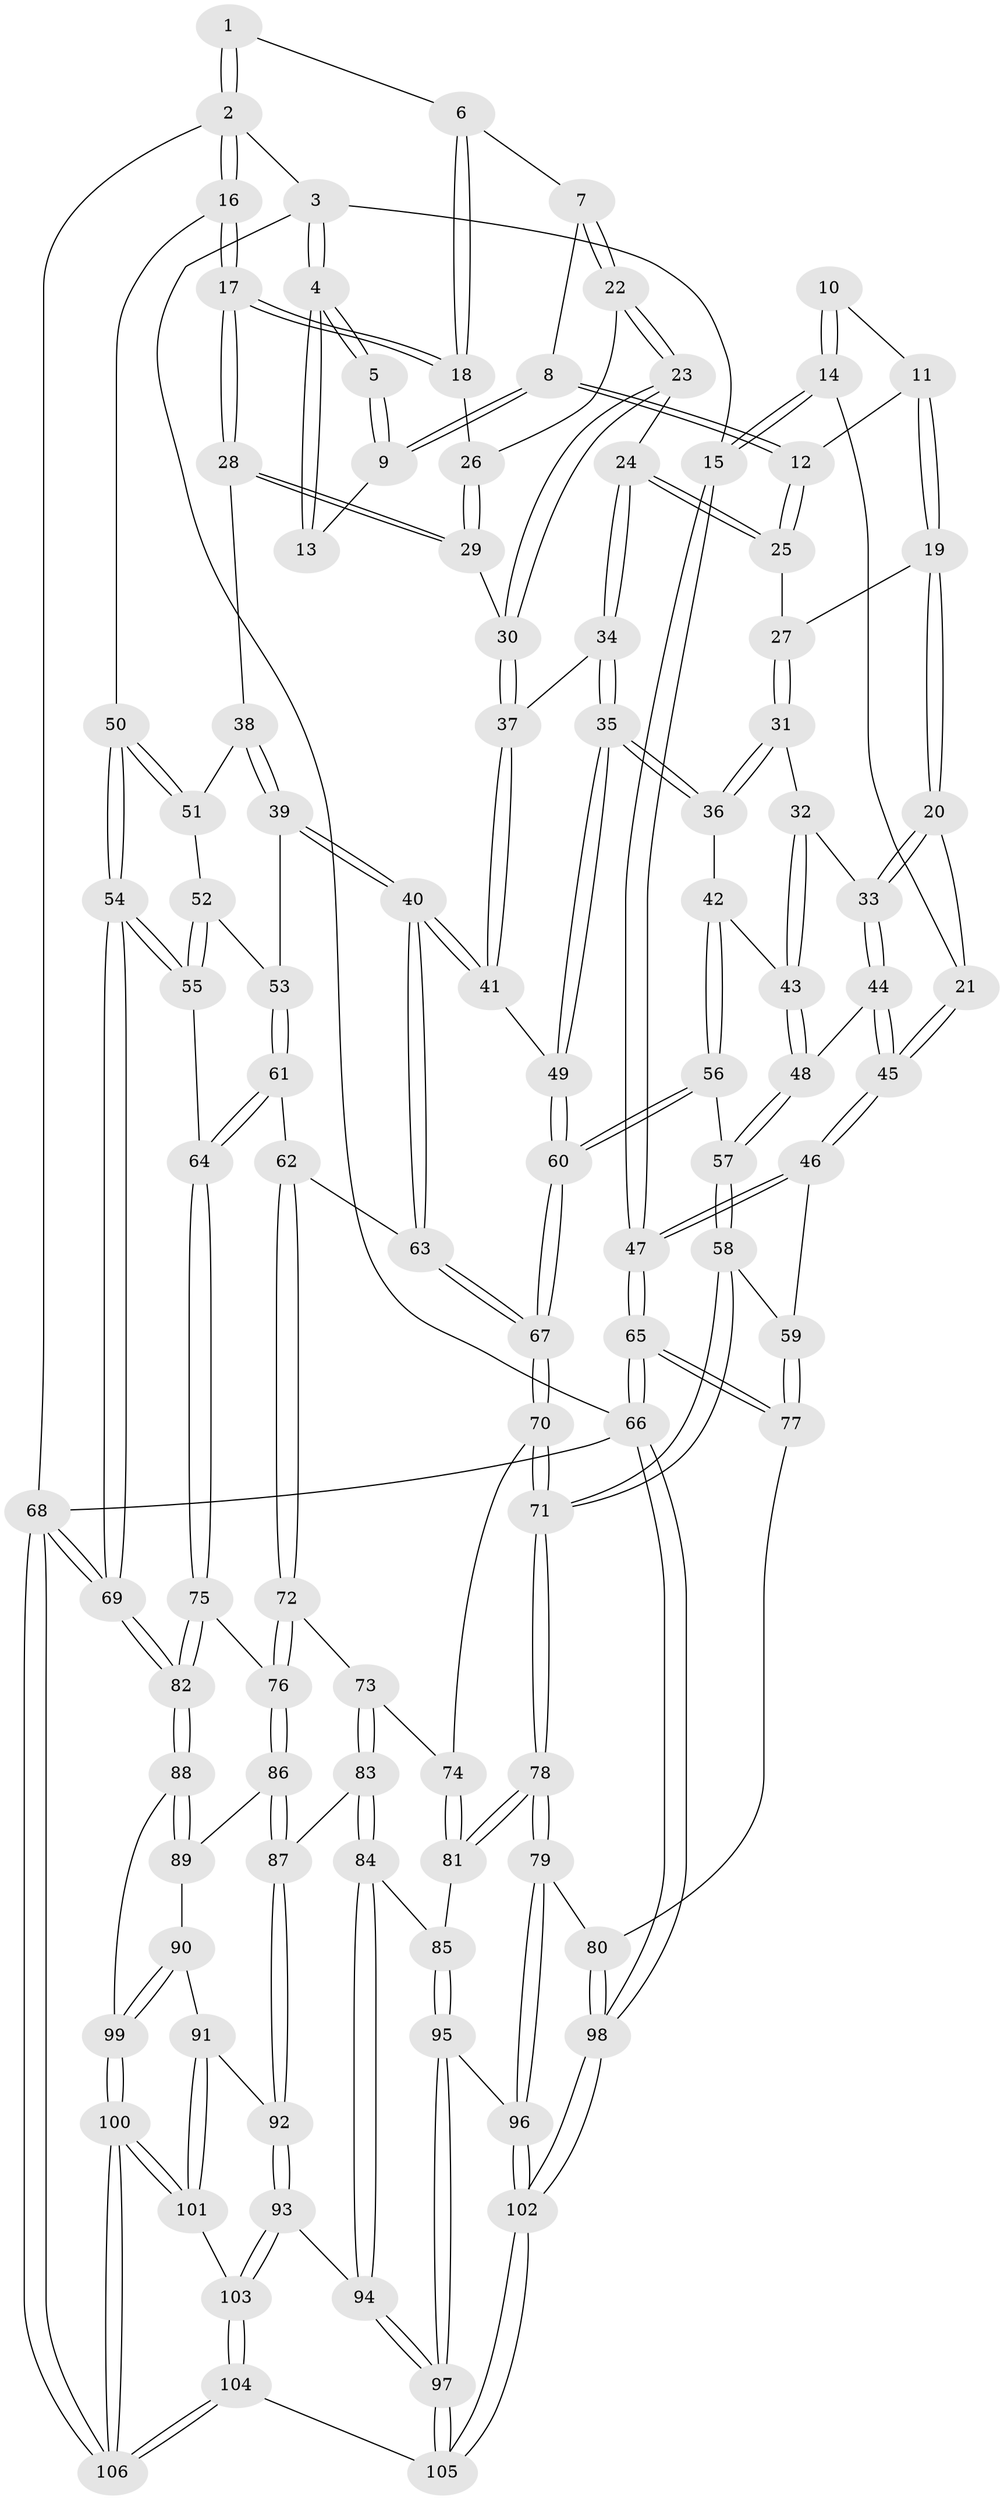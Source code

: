 // coarse degree distribution, {4: 0.3783783783783784, 8: 0.013513513513513514, 5: 0.4594594594594595, 3: 0.08108108108108109, 6: 0.06756756756756757}
// Generated by graph-tools (version 1.1) at 2025/24/03/03/25 07:24:40]
// undirected, 106 vertices, 262 edges
graph export_dot {
graph [start="1"]
  node [color=gray90,style=filled];
  1 [pos="+0.7983966607004466+0"];
  2 [pos="+1+0"];
  3 [pos="+0+0"];
  4 [pos="+0+0"];
  5 [pos="+0.5007929443416635+0"];
  6 [pos="+0.7960318149362036+0"];
  7 [pos="+0.5929965352751798+0.10242248802652663"];
  8 [pos="+0.49613919094934683+0"];
  9 [pos="+0.495362580549142+0"];
  10 [pos="+0.3226227360126571+0.05163364572826001"];
  11 [pos="+0.33669669223658427+0.1073900706854012"];
  12 [pos="+0.41730810096854376+0.11084967704388919"];
  13 [pos="+0.3218195009013516+0.03364049006697846"];
  14 [pos="+0+0.05244871578539329"];
  15 [pos="+0+0"];
  16 [pos="+1+0.21943391259992406"];
  17 [pos="+1+0.20665019368164866"];
  18 [pos="+0.8267634768216918+0.09702163572107474"];
  19 [pos="+0.23077483123214282+0.15205821612377957"];
  20 [pos="+0.15234474045233096+0.16766191484408188"];
  21 [pos="+0.07779678032561134+0.13833023550814916"];
  22 [pos="+0.6148934450846331+0.16252922860585847"];
  23 [pos="+0.6116308961265713+0.18106102315917472"];
  24 [pos="+0.5321775738233897+0.23012882660251505"];
  25 [pos="+0.42817898025585266+0.1880800024460173"];
  26 [pos="+0.8256501631103551+0.09843107881592995"];
  27 [pos="+0.40106090175322373+0.21942855431534075"];
  28 [pos="+0.8112951372631321+0.2973440961965061"];
  29 [pos="+0.7857245436029748+0.2553223416166999"];
  30 [pos="+0.6678283866468528+0.25220100869535844"];
  31 [pos="+0.3842771053117972+0.2593782548556104"];
  32 [pos="+0.31418833568084586+0.2888422546867448"];
  33 [pos="+0.24712643861337538+0.2724635472166439"];
  34 [pos="+0.528483530771921+0.253514475890646"];
  35 [pos="+0.48973973440273877+0.38450208721786033"];
  36 [pos="+0.48019377919598927+0.3832612077567517"];
  37 [pos="+0.6467296898842474+0.3452098603756919"];
  38 [pos="+0.8083199777722674+0.35886592464019695"];
  39 [pos="+0.7988022475134898+0.38084539730223055"];
  40 [pos="+0.6533703746380601+0.43155133866235035"];
  41 [pos="+0.6392853467262177+0.4213063231815126"];
  42 [pos="+0.4623376506089531+0.3892399192013731"];
  43 [pos="+0.34999396018269363+0.3944797807807349"];
  44 [pos="+0.2288331364554496+0.41190278127931773"];
  45 [pos="+0.12338487220780267+0.48103406488498"];
  46 [pos="+0.11793471382726951+0.4923205452464053"];
  47 [pos="+0+0.5710693311305296"];
  48 [pos="+0.31620711793564377+0.42681605648228477"];
  49 [pos="+0.5254488212080334+0.41452906541235257"];
  50 [pos="+1+0.26344797136819303"];
  51 [pos="+0.9991532114784311+0.36676253722085944"];
  52 [pos="+0.9278658668736457+0.4327324512729111"];
  53 [pos="+0.8406707315259503+0.44426078709189304"];
  54 [pos="+1+0.6818947696505125"];
  55 [pos="+0.9574621582686668+0.5947890340134675"];
  56 [pos="+0.3647706069368219+0.527834331931249"];
  57 [pos="+0.34031582447705716+0.5272832030465996"];
  58 [pos="+0.2958447913921301+0.5670600050957174"];
  59 [pos="+0.15627510016917154+0.5274817837739152"];
  60 [pos="+0.4771397005267198+0.5766863290227152"];
  61 [pos="+0.8427558390767975+0.5353164544622168"];
  62 [pos="+0.6749475284918519+0.5128828718633069"];
  63 [pos="+0.6683866508553042+0.493128268014708"];
  64 [pos="+0.8754929262790162+0.5844457843629947"];
  65 [pos="+0+0.8242129617297448"];
  66 [pos="+0+1"];
  67 [pos="+0.47777628625628815+0.578336487666232"];
  68 [pos="+1+1"];
  69 [pos="+1+0.8885358512240119"];
  70 [pos="+0.4825426010741207+0.5947481481316751"];
  71 [pos="+0.3058410077349054+0.6263409648173932"];
  72 [pos="+0.6641586341204372+0.5857916356620603"];
  73 [pos="+0.5734459669363426+0.6474637082302027"];
  74 [pos="+0.48346745795780766+0.59697803082598"];
  75 [pos="+0.7959635455131808+0.6589560593370252"];
  76 [pos="+0.7712251659272753+0.6745387251437764"];
  77 [pos="+0.19526181817321261+0.7568193864153512"];
  78 [pos="+0.3078979045843583+0.7562921437013327"];
  79 [pos="+0.2862033055097569+0.7773747899750523"];
  80 [pos="+0.21567102947921393+0.7622065728446694"];
  81 [pos="+0.3776609923351452+0.7391019458756991"];
  82 [pos="+1+0.8606057304412336"];
  83 [pos="+0.5762805763881652+0.6774692457886603"];
  84 [pos="+0.514635224359311+0.7824174380567902"];
  85 [pos="+0.49229423667867966+0.781953789884924"];
  86 [pos="+0.7696485784790699+0.6815965442067367"];
  87 [pos="+0.66893735167535+0.7555240588132175"];
  88 [pos="+0.9306655856606353+0.8512206557785742"];
  89 [pos="+0.7946558707900239+0.7432828856278908"];
  90 [pos="+0.7335922643173699+0.8464705887184184"];
  91 [pos="+0.7116508613780407+0.8553370782024421"];
  92 [pos="+0.6635248352425793+0.8426840399860347"];
  93 [pos="+0.6127453001091003+0.8715895309478241"];
  94 [pos="+0.5908675126070367+0.8765977025021371"];
  95 [pos="+0.43850954143740034+0.892189291368147"];
  96 [pos="+0.30957202587968663+0.8937588386525442"];
  97 [pos="+0.5419801953879576+0.9494347827503058"];
  98 [pos="+0+1"];
  99 [pos="+0.8938107043808429+0.863136622760551"];
  100 [pos="+0.7796667269796428+0.9585273376189218"];
  101 [pos="+0.7405224846238957+0.9172377921417877"];
  102 [pos="+0.23417087839855028+1"];
  103 [pos="+0.6810503390869591+0.9692904498822243"];
  104 [pos="+0.7231792891943145+1"];
  105 [pos="+0.5123348400221205+1"];
  106 [pos="+0.7679087948226536+1"];
  1 -- 2;
  1 -- 2;
  1 -- 6;
  2 -- 3;
  2 -- 16;
  2 -- 16;
  2 -- 68;
  3 -- 4;
  3 -- 4;
  3 -- 15;
  3 -- 66;
  4 -- 5;
  4 -- 5;
  4 -- 13;
  4 -- 13;
  5 -- 9;
  5 -- 9;
  6 -- 7;
  6 -- 18;
  6 -- 18;
  7 -- 8;
  7 -- 22;
  7 -- 22;
  8 -- 9;
  8 -- 9;
  8 -- 12;
  8 -- 12;
  9 -- 13;
  10 -- 11;
  10 -- 14;
  10 -- 14;
  11 -- 12;
  11 -- 19;
  11 -- 19;
  12 -- 25;
  12 -- 25;
  14 -- 15;
  14 -- 15;
  14 -- 21;
  15 -- 47;
  15 -- 47;
  16 -- 17;
  16 -- 17;
  16 -- 50;
  17 -- 18;
  17 -- 18;
  17 -- 28;
  17 -- 28;
  18 -- 26;
  19 -- 20;
  19 -- 20;
  19 -- 27;
  20 -- 21;
  20 -- 33;
  20 -- 33;
  21 -- 45;
  21 -- 45;
  22 -- 23;
  22 -- 23;
  22 -- 26;
  23 -- 24;
  23 -- 30;
  23 -- 30;
  24 -- 25;
  24 -- 25;
  24 -- 34;
  24 -- 34;
  25 -- 27;
  26 -- 29;
  26 -- 29;
  27 -- 31;
  27 -- 31;
  28 -- 29;
  28 -- 29;
  28 -- 38;
  29 -- 30;
  30 -- 37;
  30 -- 37;
  31 -- 32;
  31 -- 36;
  31 -- 36;
  32 -- 33;
  32 -- 43;
  32 -- 43;
  33 -- 44;
  33 -- 44;
  34 -- 35;
  34 -- 35;
  34 -- 37;
  35 -- 36;
  35 -- 36;
  35 -- 49;
  35 -- 49;
  36 -- 42;
  37 -- 41;
  37 -- 41;
  38 -- 39;
  38 -- 39;
  38 -- 51;
  39 -- 40;
  39 -- 40;
  39 -- 53;
  40 -- 41;
  40 -- 41;
  40 -- 63;
  40 -- 63;
  41 -- 49;
  42 -- 43;
  42 -- 56;
  42 -- 56;
  43 -- 48;
  43 -- 48;
  44 -- 45;
  44 -- 45;
  44 -- 48;
  45 -- 46;
  45 -- 46;
  46 -- 47;
  46 -- 47;
  46 -- 59;
  47 -- 65;
  47 -- 65;
  48 -- 57;
  48 -- 57;
  49 -- 60;
  49 -- 60;
  50 -- 51;
  50 -- 51;
  50 -- 54;
  50 -- 54;
  51 -- 52;
  52 -- 53;
  52 -- 55;
  52 -- 55;
  53 -- 61;
  53 -- 61;
  54 -- 55;
  54 -- 55;
  54 -- 69;
  54 -- 69;
  55 -- 64;
  56 -- 57;
  56 -- 60;
  56 -- 60;
  57 -- 58;
  57 -- 58;
  58 -- 59;
  58 -- 71;
  58 -- 71;
  59 -- 77;
  59 -- 77;
  60 -- 67;
  60 -- 67;
  61 -- 62;
  61 -- 64;
  61 -- 64;
  62 -- 63;
  62 -- 72;
  62 -- 72;
  63 -- 67;
  63 -- 67;
  64 -- 75;
  64 -- 75;
  65 -- 66;
  65 -- 66;
  65 -- 77;
  65 -- 77;
  66 -- 98;
  66 -- 98;
  66 -- 68;
  67 -- 70;
  67 -- 70;
  68 -- 69;
  68 -- 69;
  68 -- 106;
  68 -- 106;
  69 -- 82;
  69 -- 82;
  70 -- 71;
  70 -- 71;
  70 -- 74;
  71 -- 78;
  71 -- 78;
  72 -- 73;
  72 -- 76;
  72 -- 76;
  73 -- 74;
  73 -- 83;
  73 -- 83;
  74 -- 81;
  74 -- 81;
  75 -- 76;
  75 -- 82;
  75 -- 82;
  76 -- 86;
  76 -- 86;
  77 -- 80;
  78 -- 79;
  78 -- 79;
  78 -- 81;
  78 -- 81;
  79 -- 80;
  79 -- 96;
  79 -- 96;
  80 -- 98;
  80 -- 98;
  81 -- 85;
  82 -- 88;
  82 -- 88;
  83 -- 84;
  83 -- 84;
  83 -- 87;
  84 -- 85;
  84 -- 94;
  84 -- 94;
  85 -- 95;
  85 -- 95;
  86 -- 87;
  86 -- 87;
  86 -- 89;
  87 -- 92;
  87 -- 92;
  88 -- 89;
  88 -- 89;
  88 -- 99;
  89 -- 90;
  90 -- 91;
  90 -- 99;
  90 -- 99;
  91 -- 92;
  91 -- 101;
  91 -- 101;
  92 -- 93;
  92 -- 93;
  93 -- 94;
  93 -- 103;
  93 -- 103;
  94 -- 97;
  94 -- 97;
  95 -- 96;
  95 -- 97;
  95 -- 97;
  96 -- 102;
  96 -- 102;
  97 -- 105;
  97 -- 105;
  98 -- 102;
  98 -- 102;
  99 -- 100;
  99 -- 100;
  100 -- 101;
  100 -- 101;
  100 -- 106;
  100 -- 106;
  101 -- 103;
  102 -- 105;
  102 -- 105;
  103 -- 104;
  103 -- 104;
  104 -- 105;
  104 -- 106;
  104 -- 106;
}
